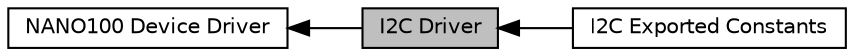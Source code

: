 digraph "I2C Driver"
{
  edge [fontname="Helvetica",fontsize="10",labelfontname="Helvetica",labelfontsize="10"];
  node [fontname="Helvetica",fontsize="10",shape=box];
  rankdir=LR;
  Node2 [label="NANO100 Device Driver",height=0.2,width=0.4,color="black", fillcolor="white", style="filled",URL="$d5/d3c/group___n_a_n_o100___device___driver.html",tooltip=" "];
  Node1 [label="I2C Driver",height=0.2,width=0.4,color="black", fillcolor="grey75", style="filled", fontcolor="black",tooltip=" "];
  Node3 [label="I2C Exported Constants",height=0.2,width=0.4,color="black", fillcolor="white", style="filled",URL="$d3/da3/group___n_a_n_o100___i2_c___e_x_p_o_r_t_e_d___c_o_n_s_t_a_n_t_s.html",tooltip=" "];
  Node2->Node1 [shape=plaintext, dir="back", style="solid"];
  Node1->Node3 [shape=plaintext, dir="back", style="solid"];
}

